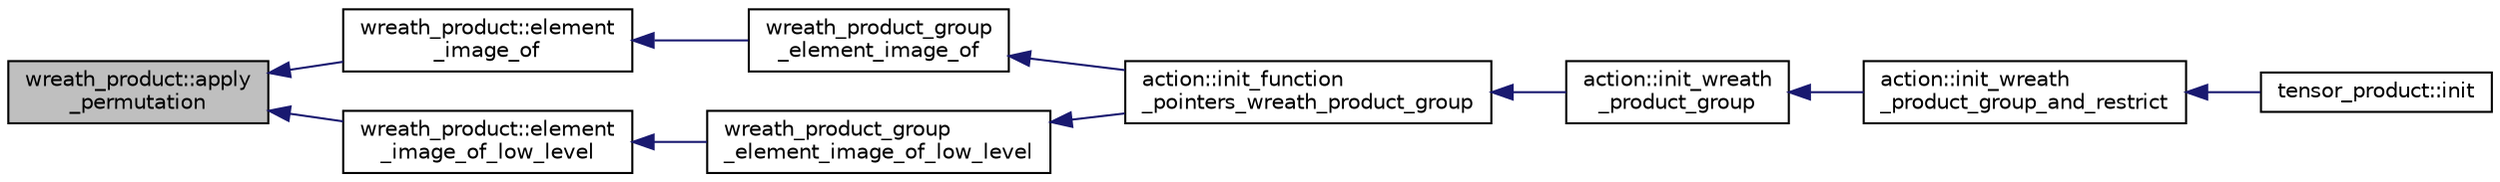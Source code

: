 digraph "wreath_product::apply_permutation"
{
  edge [fontname="Helvetica",fontsize="10",labelfontname="Helvetica",labelfontsize="10"];
  node [fontname="Helvetica",fontsize="10",shape=record];
  rankdir="LR";
  Node13 [label="wreath_product::apply\l_permutation",height=0.2,width=0.4,color="black", fillcolor="grey75", style="filled", fontcolor="black"];
  Node13 -> Node14 [dir="back",color="midnightblue",fontsize="10",style="solid",fontname="Helvetica"];
  Node14 [label="wreath_product::element\l_image_of",height=0.2,width=0.4,color="black", fillcolor="white", style="filled",URL="$d8/dfa/classwreath__product.html#a37c391ae9bd70d3422ef44a919c1119d"];
  Node14 -> Node15 [dir="back",color="midnightblue",fontsize="10",style="solid",fontname="Helvetica"];
  Node15 [label="wreath_product_group\l_element_image_of",height=0.2,width=0.4,color="black", fillcolor="white", style="filled",URL="$da/d12/interface__wreath__product_8_c.html#ab8e7cda0e3e86654f369d3a8667d639f"];
  Node15 -> Node16 [dir="back",color="midnightblue",fontsize="10",style="solid",fontname="Helvetica"];
  Node16 [label="action::init_function\l_pointers_wreath_product_group",height=0.2,width=0.4,color="black", fillcolor="white", style="filled",URL="$d2/d86/classaction.html#a149d3bdc89556d74a4a20597f0cccdc0"];
  Node16 -> Node17 [dir="back",color="midnightblue",fontsize="10",style="solid",fontname="Helvetica"];
  Node17 [label="action::init_wreath\l_product_group",height=0.2,width=0.4,color="black", fillcolor="white", style="filled",URL="$d2/d86/classaction.html#a29d8425b266eff98677406f084ee3f86"];
  Node17 -> Node18 [dir="back",color="midnightblue",fontsize="10",style="solid",fontname="Helvetica"];
  Node18 [label="action::init_wreath\l_product_group_and_restrict",height=0.2,width=0.4,color="black", fillcolor="white", style="filled",URL="$d2/d86/classaction.html#a5ea78557093c987967e7b8162fabbf72"];
  Node18 -> Node19 [dir="back",color="midnightblue",fontsize="10",style="solid",fontname="Helvetica"];
  Node19 [label="tensor_product::init",height=0.2,width=0.4,color="black", fillcolor="white", style="filled",URL="$dd/d3e/classtensor__product.html#a2a8ac905e80dd9bb7339c9506c3521d3"];
  Node13 -> Node20 [dir="back",color="midnightblue",fontsize="10",style="solid",fontname="Helvetica"];
  Node20 [label="wreath_product::element\l_image_of_low_level",height=0.2,width=0.4,color="black", fillcolor="white", style="filled",URL="$d8/dfa/classwreath__product.html#a7fcb6fc9a7e3618daa9b2fdfa6170527"];
  Node20 -> Node21 [dir="back",color="midnightblue",fontsize="10",style="solid",fontname="Helvetica"];
  Node21 [label="wreath_product_group\l_element_image_of_low_level",height=0.2,width=0.4,color="black", fillcolor="white", style="filled",URL="$da/d12/interface__wreath__product_8_c.html#a59bd3cf43190184647a028aa1413a8a3"];
  Node21 -> Node16 [dir="back",color="midnightblue",fontsize="10",style="solid",fontname="Helvetica"];
}
